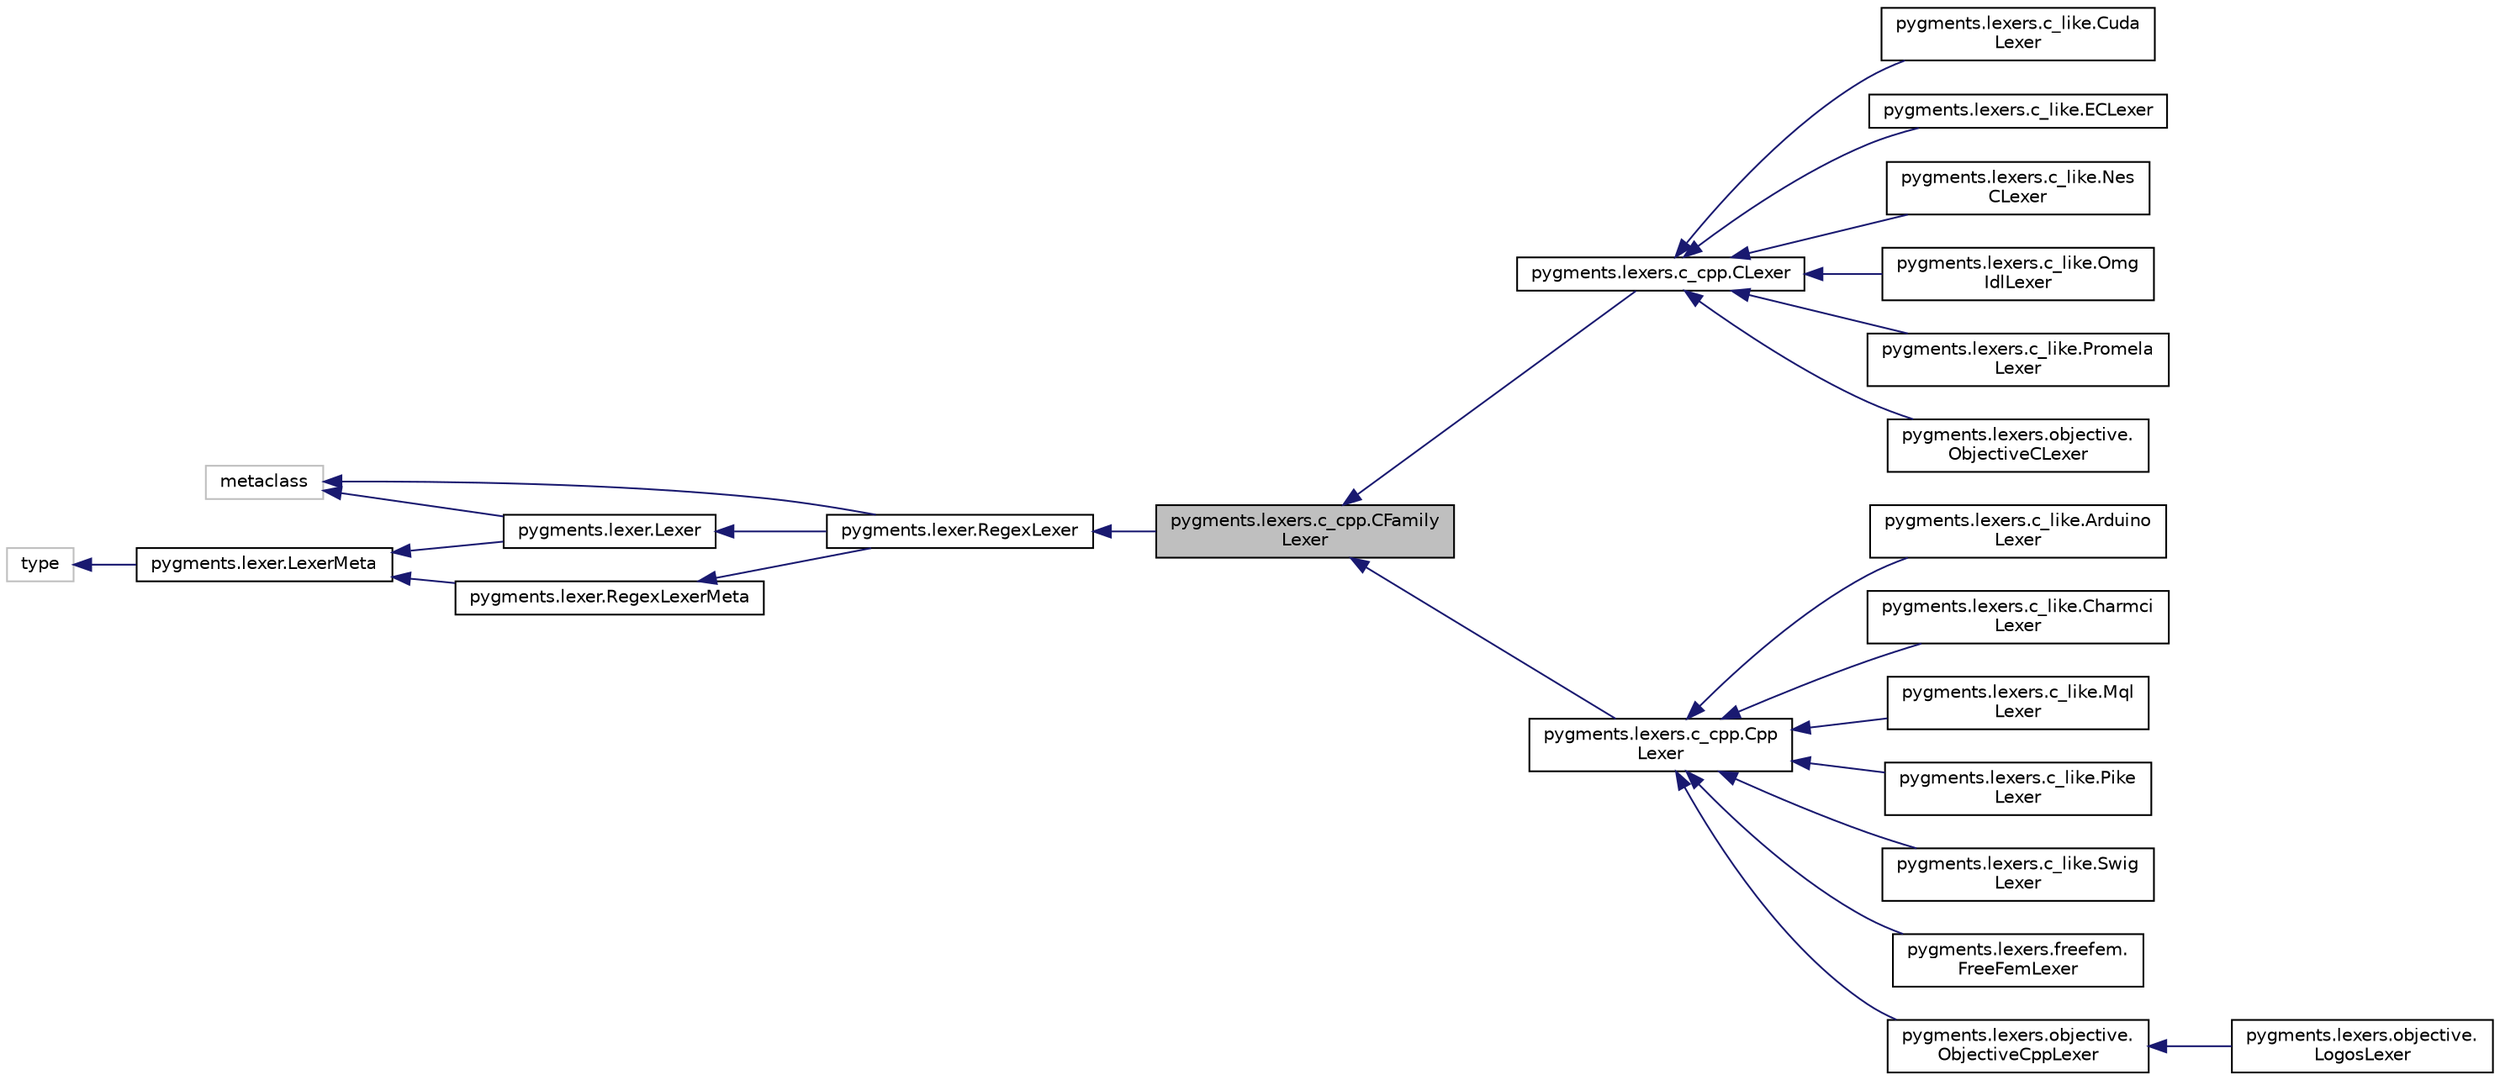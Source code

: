digraph "pygments.lexers.c_cpp.CFamilyLexer"
{
 // LATEX_PDF_SIZE
  edge [fontname="Helvetica",fontsize="10",labelfontname="Helvetica",labelfontsize="10"];
  node [fontname="Helvetica",fontsize="10",shape=record];
  rankdir="LR";
  Node1 [label="pygments.lexers.c_cpp.CFamily\lLexer",height=0.2,width=0.4,color="black", fillcolor="grey75", style="filled", fontcolor="black",tooltip=" "];
  Node2 -> Node1 [dir="back",color="midnightblue",fontsize="10",style="solid"];
  Node2 [label="pygments.lexer.RegexLexer",height=0.2,width=0.4,color="black", fillcolor="white", style="filled",URL="$classpygments_1_1lexer_1_1RegexLexer.html",tooltip=" "];
  Node3 -> Node2 [dir="back",color="midnightblue",fontsize="10",style="solid"];
  Node3 [label="pygments.lexer.Lexer",height=0.2,width=0.4,color="black", fillcolor="white", style="filled",URL="$classpygments_1_1lexer_1_1Lexer.html",tooltip=" "];
  Node4 -> Node3 [dir="back",color="midnightblue",fontsize="10",style="solid"];
  Node4 [label="metaclass",height=0.2,width=0.4,color="grey75", fillcolor="white", style="filled",tooltip=" "];
  Node5 -> Node3 [dir="back",color="midnightblue",fontsize="10",style="solid"];
  Node5 [label="pygments.lexer.LexerMeta",height=0.2,width=0.4,color="black", fillcolor="white", style="filled",URL="$classpygments_1_1lexer_1_1LexerMeta.html",tooltip=" "];
  Node6 -> Node5 [dir="back",color="midnightblue",fontsize="10",style="solid"];
  Node6 [label="type",height=0.2,width=0.4,color="grey75", fillcolor="white", style="filled",tooltip=" "];
  Node4 -> Node2 [dir="back",color="midnightblue",fontsize="10",style="solid"];
  Node7 -> Node2 [dir="back",color="midnightblue",fontsize="10",style="solid"];
  Node7 [label="pygments.lexer.RegexLexerMeta",height=0.2,width=0.4,color="black", fillcolor="white", style="filled",URL="$classpygments_1_1lexer_1_1RegexLexerMeta.html",tooltip=" "];
  Node5 -> Node7 [dir="back",color="midnightblue",fontsize="10",style="solid"];
  Node1 -> Node8 [dir="back",color="midnightblue",fontsize="10",style="solid"];
  Node8 [label="pygments.lexers.c_cpp.CLexer",height=0.2,width=0.4,color="black", fillcolor="white", style="filled",URL="$classpygments_1_1lexers_1_1c__cpp_1_1CLexer.html",tooltip=" "];
  Node8 -> Node9 [dir="back",color="midnightblue",fontsize="10",style="solid"];
  Node9 [label="pygments.lexers.c_like.Cuda\lLexer",height=0.2,width=0.4,color="black", fillcolor="white", style="filled",URL="$classpygments_1_1lexers_1_1c__like_1_1CudaLexer.html",tooltip=" "];
  Node8 -> Node10 [dir="back",color="midnightblue",fontsize="10",style="solid"];
  Node10 [label="pygments.lexers.c_like.ECLexer",height=0.2,width=0.4,color="black", fillcolor="white", style="filled",URL="$classpygments_1_1lexers_1_1c__like_1_1ECLexer.html",tooltip=" "];
  Node8 -> Node11 [dir="back",color="midnightblue",fontsize="10",style="solid"];
  Node11 [label="pygments.lexers.c_like.Nes\lCLexer",height=0.2,width=0.4,color="black", fillcolor="white", style="filled",URL="$classpygments_1_1lexers_1_1c__like_1_1NesCLexer.html",tooltip=" "];
  Node8 -> Node12 [dir="back",color="midnightblue",fontsize="10",style="solid"];
  Node12 [label="pygments.lexers.c_like.Omg\lIdlLexer",height=0.2,width=0.4,color="black", fillcolor="white", style="filled",URL="$classpygments_1_1lexers_1_1c__like_1_1OmgIdlLexer.html",tooltip=" "];
  Node8 -> Node13 [dir="back",color="midnightblue",fontsize="10",style="solid"];
  Node13 [label="pygments.lexers.c_like.Promela\lLexer",height=0.2,width=0.4,color="black", fillcolor="white", style="filled",URL="$classpygments_1_1lexers_1_1c__like_1_1PromelaLexer.html",tooltip=" "];
  Node8 -> Node14 [dir="back",color="midnightblue",fontsize="10",style="solid"];
  Node14 [label="pygments.lexers.objective.\lObjectiveCLexer",height=0.2,width=0.4,color="black", fillcolor="white", style="filled",URL="$classpygments_1_1lexers_1_1objective_1_1ObjectiveCLexer.html",tooltip=" "];
  Node1 -> Node15 [dir="back",color="midnightblue",fontsize="10",style="solid"];
  Node15 [label="pygments.lexers.c_cpp.Cpp\lLexer",height=0.2,width=0.4,color="black", fillcolor="white", style="filled",URL="$classpygments_1_1lexers_1_1c__cpp_1_1CppLexer.html",tooltip=" "];
  Node15 -> Node16 [dir="back",color="midnightblue",fontsize="10",style="solid"];
  Node16 [label="pygments.lexers.c_like.Arduino\lLexer",height=0.2,width=0.4,color="black", fillcolor="white", style="filled",URL="$classpygments_1_1lexers_1_1c__like_1_1ArduinoLexer.html",tooltip=" "];
  Node15 -> Node17 [dir="back",color="midnightblue",fontsize="10",style="solid"];
  Node17 [label="pygments.lexers.c_like.Charmci\lLexer",height=0.2,width=0.4,color="black", fillcolor="white", style="filled",URL="$classpygments_1_1lexers_1_1c__like_1_1CharmciLexer.html",tooltip=" "];
  Node15 -> Node18 [dir="back",color="midnightblue",fontsize="10",style="solid"];
  Node18 [label="pygments.lexers.c_like.Mql\lLexer",height=0.2,width=0.4,color="black", fillcolor="white", style="filled",URL="$classpygments_1_1lexers_1_1c__like_1_1MqlLexer.html",tooltip=" "];
  Node15 -> Node19 [dir="back",color="midnightblue",fontsize="10",style="solid"];
  Node19 [label="pygments.lexers.c_like.Pike\lLexer",height=0.2,width=0.4,color="black", fillcolor="white", style="filled",URL="$classpygments_1_1lexers_1_1c__like_1_1PikeLexer.html",tooltip=" "];
  Node15 -> Node20 [dir="back",color="midnightblue",fontsize="10",style="solid"];
  Node20 [label="pygments.lexers.c_like.Swig\lLexer",height=0.2,width=0.4,color="black", fillcolor="white", style="filled",URL="$classpygments_1_1lexers_1_1c__like_1_1SwigLexer.html",tooltip=" "];
  Node15 -> Node21 [dir="back",color="midnightblue",fontsize="10",style="solid"];
  Node21 [label="pygments.lexers.freefem.\lFreeFemLexer",height=0.2,width=0.4,color="black", fillcolor="white", style="filled",URL="$classpygments_1_1lexers_1_1freefem_1_1FreeFemLexer.html",tooltip=" "];
  Node15 -> Node22 [dir="back",color="midnightblue",fontsize="10",style="solid"];
  Node22 [label="pygments.lexers.objective.\lObjectiveCppLexer",height=0.2,width=0.4,color="black", fillcolor="white", style="filled",URL="$classpygments_1_1lexers_1_1objective_1_1ObjectiveCppLexer.html",tooltip=" "];
  Node22 -> Node23 [dir="back",color="midnightblue",fontsize="10",style="solid"];
  Node23 [label="pygments.lexers.objective.\lLogosLexer",height=0.2,width=0.4,color="black", fillcolor="white", style="filled",URL="$classpygments_1_1lexers_1_1objective_1_1LogosLexer.html",tooltip=" "];
}
